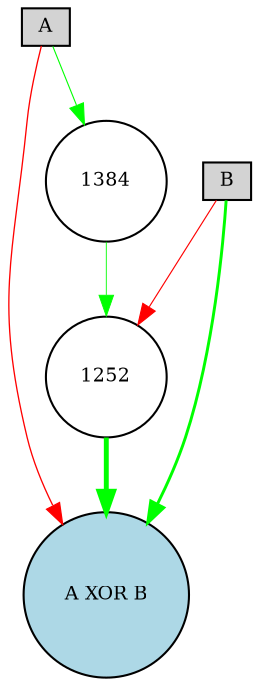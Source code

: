 digraph {
	node [fontsize=9 height=0.2 shape=circle width=0.2]
	A [fillcolor=lightgray shape=box style=filled]
	B [fillcolor=lightgray shape=box style=filled]
	"A XOR B" [fillcolor=lightblue style=filled]
	1252 [fillcolor=white style=filled]
	1384 [fillcolor=white style=filled]
	B -> "A XOR B" [color=green penwidth=1.4108622083850246 style=solid]
	1252 -> "A XOR B" [color=green penwidth=2.354911184138577 style=solid]
	A -> 1384 [color=green penwidth=0.5273301546625561 style=solid]
	1384 -> 1252 [color=green penwidth=0.423171154708503 style=solid]
	B -> 1252 [color=red penwidth=0.5518418040207107 style=solid]
	A -> "A XOR B" [color=red penwidth=0.633997445239615 style=solid]
}
